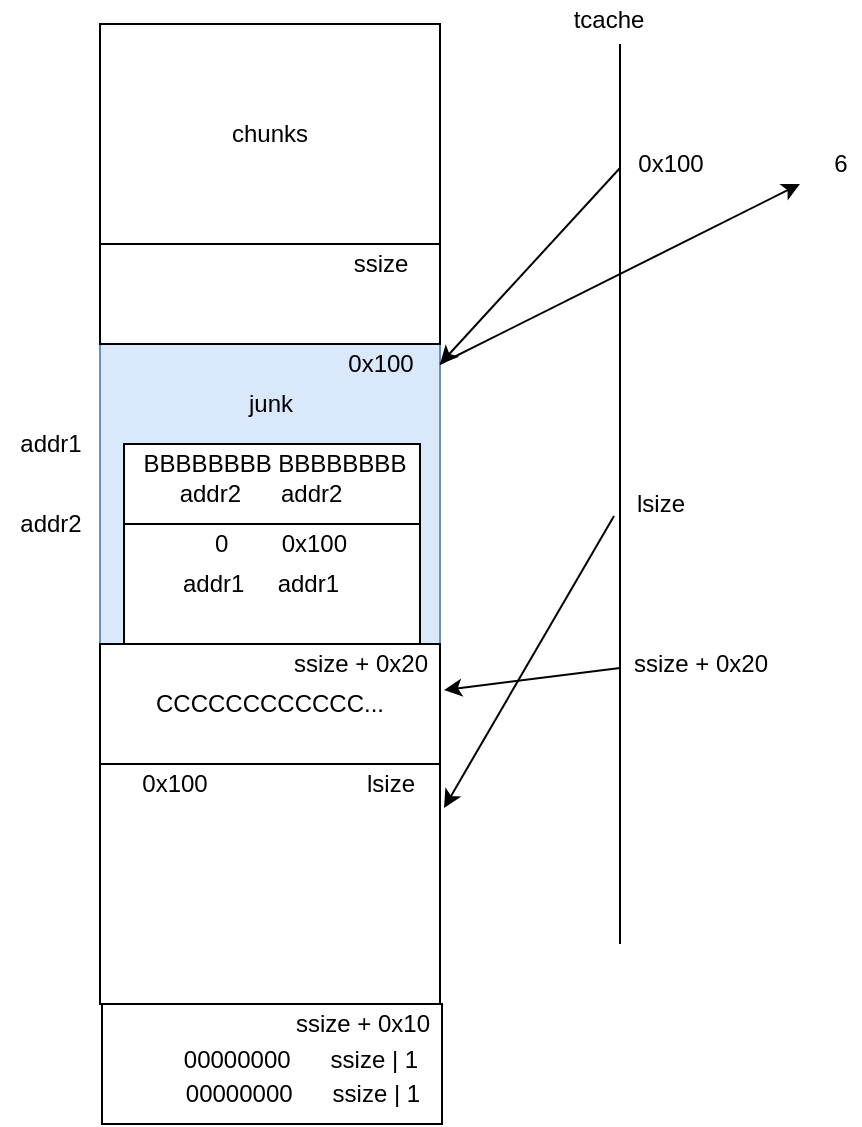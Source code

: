 <mxfile version="13.1.3" type="device"><diagram id="II_Y73XEiYlQljj03MEi" name="Page-1"><mxGraphModel dx="640" dy="508" grid="1" gridSize="10" guides="1" tooltips="1" connect="1" arrows="1" fold="1" page="1" pageScale="1" pageWidth="827" pageHeight="1169" math="0" shadow="0"><root><mxCell id="0"/><mxCell id="1" parent="0"/><mxCell id="7T6xvbMFzS_RdBXSDjNW-1" value="chunks" style="rounded=0;whiteSpace=wrap;html=1;" vertex="1" parent="1"><mxGeometry x="70" y="40" width="170" height="110" as="geometry"/></mxCell><mxCell id="7T6xvbMFzS_RdBXSDjNW-2" value="" style="rounded=0;whiteSpace=wrap;html=1;fillColor=#dae8fc;strokeColor=#6c8ebf;" vertex="1" parent="1"><mxGeometry x="70" y="200" width="170" height="150" as="geometry"/></mxCell><mxCell id="7T6xvbMFzS_RdBXSDjNW-3" value="" style="rounded=0;whiteSpace=wrap;html=1;" vertex="1" parent="1"><mxGeometry x="70" y="150" width="170" height="50" as="geometry"/></mxCell><mxCell id="7T6xvbMFzS_RdBXSDjNW-4" value="ssize" style="text;html=1;align=center;verticalAlign=middle;resizable=0;points=[];autosize=1;" vertex="1" parent="1"><mxGeometry x="190" y="150" width="40" height="20" as="geometry"/></mxCell><mxCell id="7T6xvbMFzS_RdBXSDjNW-5" value="0x100" style="text;html=1;align=center;verticalAlign=middle;resizable=0;points=[];autosize=1;" vertex="1" parent="1"><mxGeometry x="185" y="200" width="50" height="20" as="geometry"/></mxCell><mxCell id="7T6xvbMFzS_RdBXSDjNW-6" value="junk" style="text;html=1;align=center;verticalAlign=middle;resizable=0;points=[];autosize=1;" vertex="1" parent="1"><mxGeometry x="135" y="220" width="40" height="20" as="geometry"/></mxCell><mxCell id="7T6xvbMFzS_RdBXSDjNW-7" value="" style="rounded=0;whiteSpace=wrap;html=1;" vertex="1" parent="1"><mxGeometry x="82" y="250" width="148" height="40" as="geometry"/></mxCell><mxCell id="7T6xvbMFzS_RdBXSDjNW-8" value="BBBBBBBB BBBBBBBB" style="text;html=1;align=center;verticalAlign=middle;resizable=0;points=[];autosize=1;" vertex="1" parent="1"><mxGeometry x="82" y="250" width="150" height="20" as="geometry"/></mxCell><mxCell id="7T6xvbMFzS_RdBXSDjNW-9" value="addr2&amp;nbsp; &amp;nbsp; &amp;nbsp; addr2" style="text;html=1;align=center;verticalAlign=middle;resizable=0;points=[];autosize=1;" vertex="1" parent="1"><mxGeometry x="100" y="265" width="100" height="20" as="geometry"/></mxCell><mxCell id="7T6xvbMFzS_RdBXSDjNW-10" value="" style="rounded=0;whiteSpace=wrap;html=1;" vertex="1" parent="1"><mxGeometry x="82" y="290" width="148" height="60" as="geometry"/></mxCell><mxCell id="7T6xvbMFzS_RdBXSDjNW-11" value="0&amp;nbsp; &amp;nbsp; &amp;nbsp; &amp;nbsp; 0x100" style="text;html=1;align=center;verticalAlign=middle;resizable=0;points=[];autosize=1;" vertex="1" parent="1"><mxGeometry x="120" y="290" width="80" height="20" as="geometry"/></mxCell><mxCell id="7T6xvbMFzS_RdBXSDjNW-12" value="addr1&amp;nbsp; &amp;nbsp; &amp;nbsp;addr1" style="text;html=1;align=center;verticalAlign=middle;resizable=0;points=[];autosize=1;" vertex="1" parent="1"><mxGeometry x="105" y="310" width="90" height="20" as="geometry"/></mxCell><mxCell id="7T6xvbMFzS_RdBXSDjNW-13" value="" style="endArrow=none;html=1;" edge="1" parent="1"><mxGeometry width="50" height="50" relative="1" as="geometry"><mxPoint x="330" y="500" as="sourcePoint"/><mxPoint x="330" y="50" as="targetPoint"/></mxGeometry></mxCell><mxCell id="7T6xvbMFzS_RdBXSDjNW-14" value="tcache" style="text;html=1;align=center;verticalAlign=middle;resizable=0;points=[];autosize=1;" vertex="1" parent="1"><mxGeometry x="299" y="28" width="50" height="20" as="geometry"/></mxCell><mxCell id="7T6xvbMFzS_RdBXSDjNW-15" value="0x100" style="text;html=1;align=center;verticalAlign=middle;resizable=0;points=[];autosize=1;" vertex="1" parent="1"><mxGeometry x="330" y="100" width="50" height="20" as="geometry"/></mxCell><mxCell id="7T6xvbMFzS_RdBXSDjNW-16" value="6" style="text;html=1;align=center;verticalAlign=middle;resizable=0;points=[];autosize=1;" vertex="1" parent="1"><mxGeometry x="430" y="100" width="20" height="20" as="geometry"/></mxCell><mxCell id="7T6xvbMFzS_RdBXSDjNW-20" value="addr1" style="text;html=1;align=center;verticalAlign=middle;resizable=0;points=[];autosize=1;" vertex="1" parent="1"><mxGeometry x="20" y="240" width="50" height="20" as="geometry"/></mxCell><mxCell id="7T6xvbMFzS_RdBXSDjNW-21" value="addr2" style="text;html=1;align=center;verticalAlign=middle;resizable=0;points=[];autosize=1;" vertex="1" parent="1"><mxGeometry x="20" y="280" width="50" height="20" as="geometry"/></mxCell><mxCell id="7T6xvbMFzS_RdBXSDjNW-23" value="" style="endArrow=classic;html=1;exitX=0;exitY=0.6;exitDx=0;exitDy=0;exitPerimeter=0;entryX=1;entryY=0.067;entryDx=0;entryDy=0;entryPerimeter=0;" edge="1" parent="1" source="7T6xvbMFzS_RdBXSDjNW-15" target="7T6xvbMFzS_RdBXSDjNW-2"><mxGeometry width="50" height="50" relative="1" as="geometry"><mxPoint x="220" y="260" as="sourcePoint"/><mxPoint x="270" y="210" as="targetPoint"/></mxGeometry></mxCell><mxCell id="7T6xvbMFzS_RdBXSDjNW-24" value="" style="endArrow=classic;html=1;" edge="1" parent="1"><mxGeometry width="50" height="50" relative="1" as="geometry"><mxPoint x="240" y="210" as="sourcePoint"/><mxPoint x="420" y="120" as="targetPoint"/></mxGeometry></mxCell><mxCell id="7T6xvbMFzS_RdBXSDjNW-25" value="CCCCCCCCCCCC..." style="rounded=0;whiteSpace=wrap;html=1;" vertex="1" parent="1"><mxGeometry x="70" y="350" width="170" height="60" as="geometry"/></mxCell><mxCell id="7T6xvbMFzS_RdBXSDjNW-26" value="ssize + 0x20" style="text;html=1;align=center;verticalAlign=middle;resizable=0;points=[];autosize=1;" vertex="1" parent="1"><mxGeometry x="160" y="350" width="80" height="20" as="geometry"/></mxCell><mxCell id="7T6xvbMFzS_RdBXSDjNW-27" value="" style="rounded=0;whiteSpace=wrap;html=1;" vertex="1" parent="1"><mxGeometry x="70" y="410" width="170" height="120" as="geometry"/></mxCell><mxCell id="7T6xvbMFzS_RdBXSDjNW-28" value="lsize" style="text;html=1;align=center;verticalAlign=middle;resizable=0;points=[];autosize=1;" vertex="1" parent="1"><mxGeometry x="195" y="410" width="40" height="20" as="geometry"/></mxCell><mxCell id="7T6xvbMFzS_RdBXSDjNW-29" value="lsize" style="text;html=1;align=center;verticalAlign=middle;resizable=0;points=[];autosize=1;" vertex="1" parent="1"><mxGeometry x="330" y="270" width="40" height="20" as="geometry"/></mxCell><mxCell id="7T6xvbMFzS_RdBXSDjNW-30" value="ssize + 0x20" style="text;html=1;align=center;verticalAlign=middle;resizable=0;points=[];autosize=1;" vertex="1" parent="1"><mxGeometry x="330" y="350" width="80" height="20" as="geometry"/></mxCell><mxCell id="7T6xvbMFzS_RdBXSDjNW-31" value="" style="endArrow=classic;html=1;entryX=1.012;entryY=0.183;entryDx=0;entryDy=0;entryPerimeter=0;exitX=-0.075;exitY=0.8;exitDx=0;exitDy=0;exitPerimeter=0;" edge="1" parent="1" source="7T6xvbMFzS_RdBXSDjNW-29" target="7T6xvbMFzS_RdBXSDjNW-27"><mxGeometry width="50" height="50" relative="1" as="geometry"><mxPoint x="220" y="310" as="sourcePoint"/><mxPoint x="270" y="260" as="targetPoint"/></mxGeometry></mxCell><mxCell id="7T6xvbMFzS_RdBXSDjNW-32" value="" style="endArrow=classic;html=1;exitX=0;exitY=0.6;exitDx=0;exitDy=0;exitPerimeter=0;entryX=1.025;entryY=1.15;entryDx=0;entryDy=0;entryPerimeter=0;" edge="1" parent="1" source="7T6xvbMFzS_RdBXSDjNW-30" target="7T6xvbMFzS_RdBXSDjNW-26"><mxGeometry width="50" height="50" relative="1" as="geometry"><mxPoint x="220" y="310" as="sourcePoint"/><mxPoint x="241" y="596" as="targetPoint"/></mxGeometry></mxCell><mxCell id="7T6xvbMFzS_RdBXSDjNW-33" value="" style="rounded=0;whiteSpace=wrap;html=1;" vertex="1" parent="1"><mxGeometry x="71" y="530" width="170" height="60" as="geometry"/></mxCell><mxCell id="7T6xvbMFzS_RdBXSDjNW-34" value="ssize + 0x10" style="text;html=1;align=center;verticalAlign=middle;resizable=0;points=[];autosize=1;" vertex="1" parent="1"><mxGeometry x="161" y="530" width="80" height="20" as="geometry"/></mxCell><mxCell id="7T6xvbMFzS_RdBXSDjNW-35" value="00000000&amp;nbsp; &amp;nbsp; &amp;nbsp; ssize | 1" style="text;html=1;align=center;verticalAlign=middle;resizable=0;points=[];autosize=1;" vertex="1" parent="1"><mxGeometry x="105" y="548" width="130" height="20" as="geometry"/></mxCell><mxCell id="7T6xvbMFzS_RdBXSDjNW-36" value="00000000&amp;nbsp; &amp;nbsp; &amp;nbsp; ssize | 1" style="text;html=1;align=center;verticalAlign=middle;resizable=0;points=[];autosize=1;" vertex="1" parent="1"><mxGeometry x="106" y="565" width="130" height="20" as="geometry"/></mxCell><mxCell id="7T6xvbMFzS_RdBXSDjNW-44" value="0x100" style="text;html=1;align=center;verticalAlign=middle;resizable=0;points=[];autosize=1;" vertex="1" parent="1"><mxGeometry x="82" y="410" width="50" height="20" as="geometry"/></mxCell></root></mxGraphModel></diagram></mxfile>